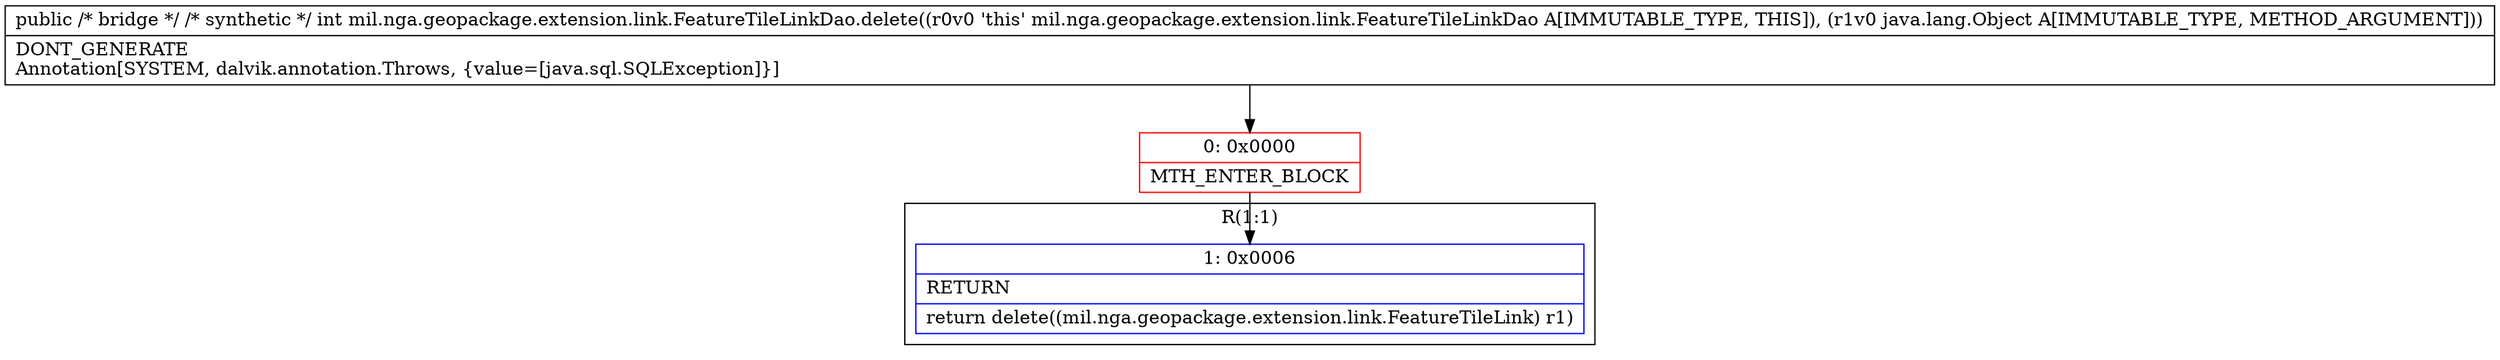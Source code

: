 digraph "CFG formil.nga.geopackage.extension.link.FeatureTileLinkDao.delete(Ljava\/lang\/Object;)I" {
subgraph cluster_Region_579813525 {
label = "R(1:1)";
node [shape=record,color=blue];
Node_1 [shape=record,label="{1\:\ 0x0006|RETURN\l|return delete((mil.nga.geopackage.extension.link.FeatureTileLink) r1)\l}"];
}
Node_0 [shape=record,color=red,label="{0\:\ 0x0000|MTH_ENTER_BLOCK\l}"];
MethodNode[shape=record,label="{public \/* bridge *\/ \/* synthetic *\/ int mil.nga.geopackage.extension.link.FeatureTileLinkDao.delete((r0v0 'this' mil.nga.geopackage.extension.link.FeatureTileLinkDao A[IMMUTABLE_TYPE, THIS]), (r1v0 java.lang.Object A[IMMUTABLE_TYPE, METHOD_ARGUMENT]))  | DONT_GENERATE\lAnnotation[SYSTEM, dalvik.annotation.Throws, \{value=[java.sql.SQLException]\}]\l}"];
MethodNode -> Node_0;
Node_0 -> Node_1;
}

